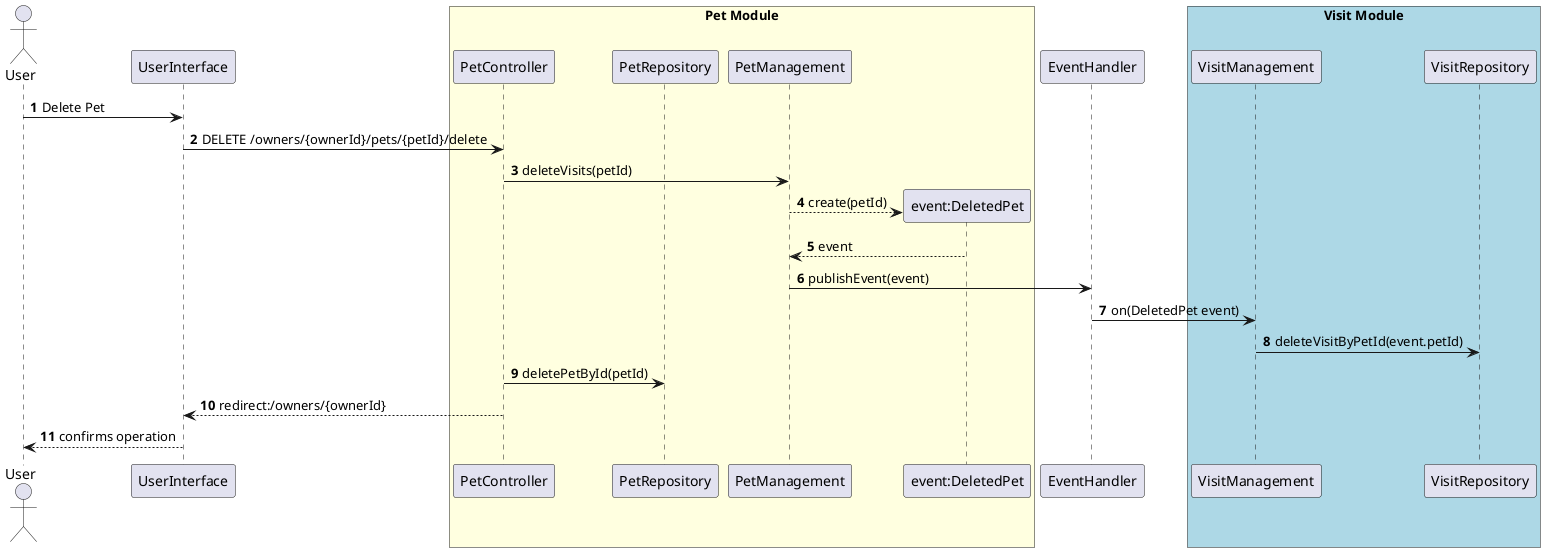 @startuml
'https://plantuml.com/sequence-diagram

autonumber

actor User
participant UserInterface

box "Pet Module" #lightyellow
    participant PetController
    participant PetRepository
    participant PetManagement
    participant "event:DeletedPet"
end box

participant EventHandler

box "Visit Module" #lightblue
    participant VisitManagement
    participant VisitRepository
end box

User -> UserInterface: Delete Pet
UserInterface -> PetController: DELETE /owners/{ownerId}/pets/{petId}/delete

PetController -> PetManagement: deleteVisits(petId)
PetManagement --> "event:DeletedPet" **: create(petId)
"event:DeletedPet" --> PetManagement: event
PetManagement -> EventHandler: publishEvent(event)

EventHandler -> VisitManagement: on(DeletedPet event)
VisitManagement -> VisitRepository: deleteVisitByPetId(event.petId)

PetController -> PetRepository: deletePetById(petId)
PetController --> UserInterface: redirect:/owners/{ownerId}
UserInterface --> User: confirms operation
@enduml

